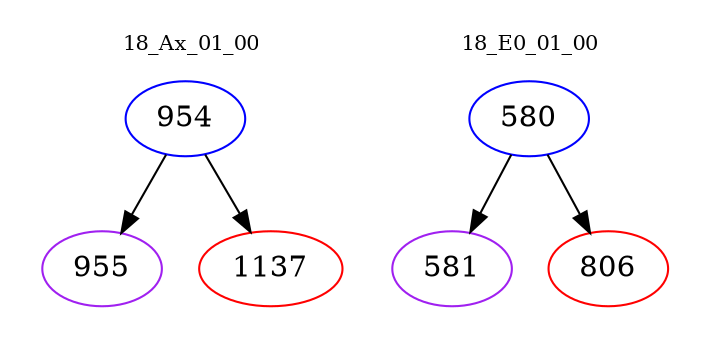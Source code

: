 digraph{
subgraph cluster_0 {
color = white
label = "18_Ax_01_00";
fontsize=10;
T0_954 [label="954", color="blue"]
T0_954 -> T0_955 [color="black"]
T0_955 [label="955", color="purple"]
T0_954 -> T0_1137 [color="black"]
T0_1137 [label="1137", color="red"]
}
subgraph cluster_1 {
color = white
label = "18_E0_01_00";
fontsize=10;
T1_580 [label="580", color="blue"]
T1_580 -> T1_581 [color="black"]
T1_581 [label="581", color="purple"]
T1_580 -> T1_806 [color="black"]
T1_806 [label="806", color="red"]
}
}
